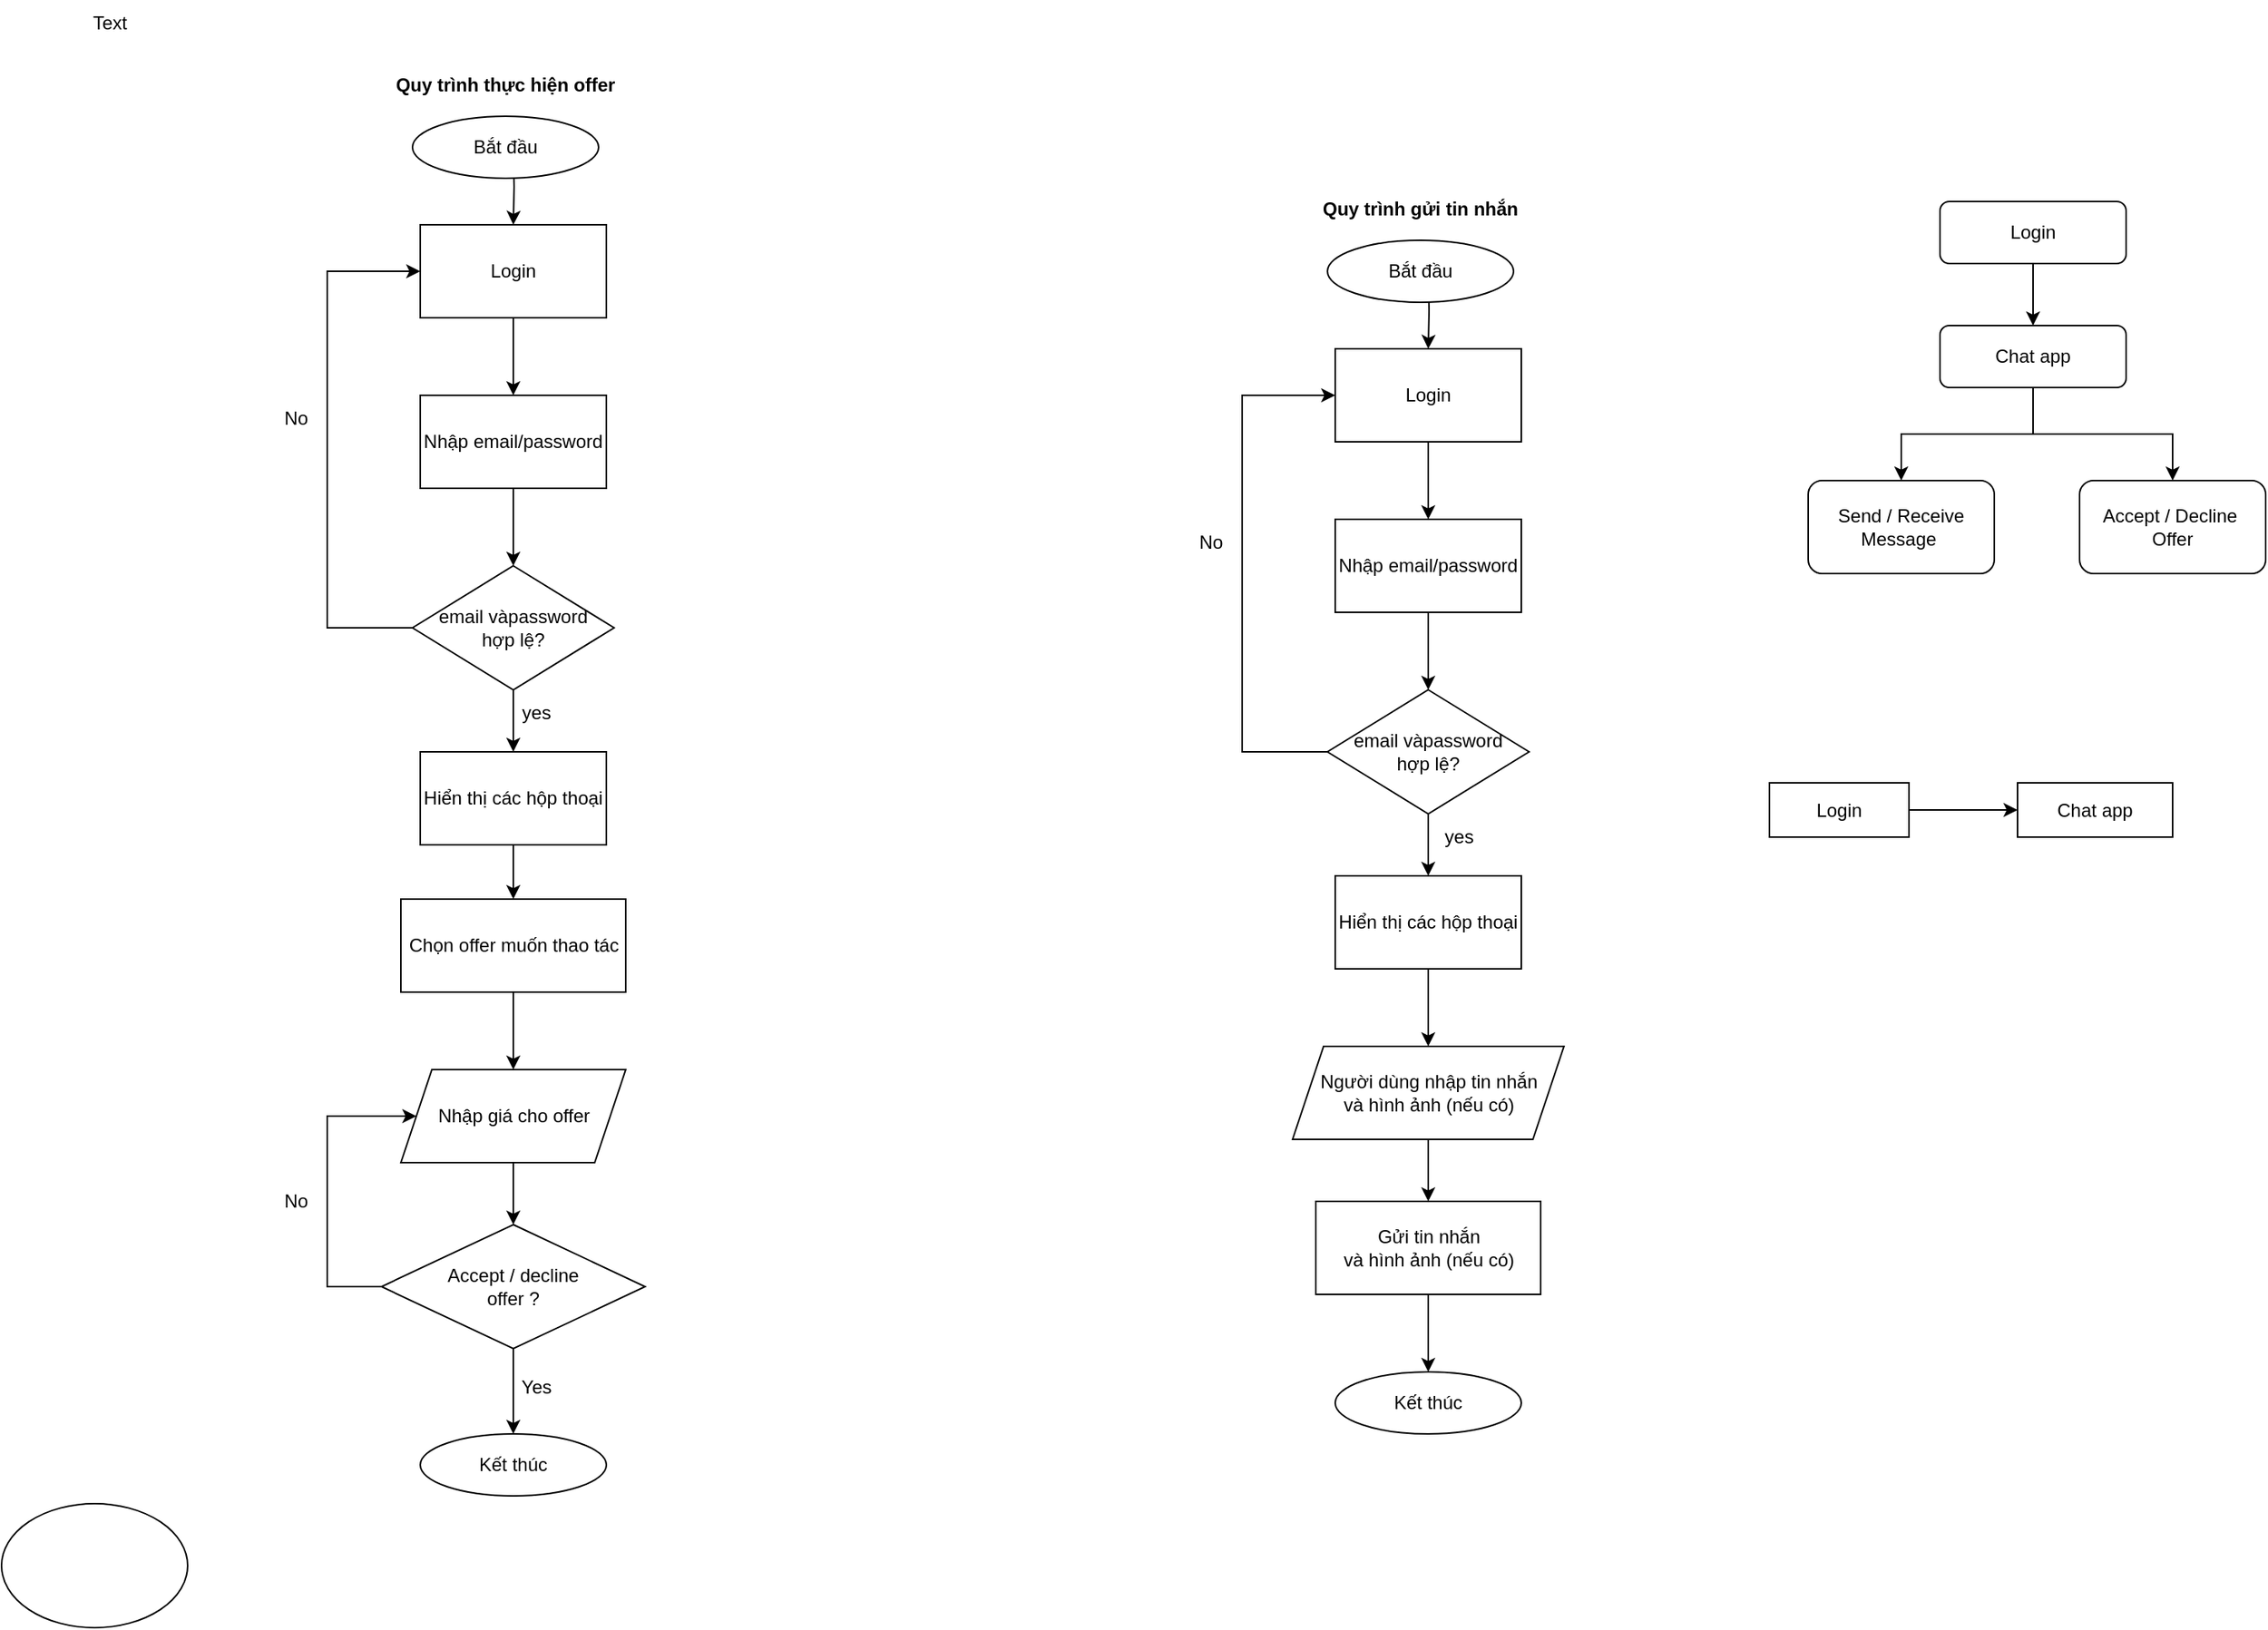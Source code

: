 <mxfile version="24.4.14" type="github">
  <diagram name="Page-1" id="FsJ9IN1DXKN0ybxhipiX">
    <mxGraphModel dx="2284" dy="746" grid="1" gridSize="10" guides="1" tooltips="1" connect="1" arrows="1" fold="1" page="1" pageScale="1" pageWidth="850" pageHeight="1100" math="0" shadow="0">
      <root>
        <mxCell id="0" />
        <mxCell id="1" parent="0" />
        <mxCell id="zj8NO0IGrwKYI-p0xuvi-51" style="edgeStyle=orthogonalEdgeStyle;rounded=0;orthogonalLoop=1;jettySize=auto;html=1;entryX=0.5;entryY=0;entryDx=0;entryDy=0;" parent="1" source="zj8NO0IGrwKYI-p0xuvi-30" target="zj8NO0IGrwKYI-p0xuvi-49" edge="1">
          <mxGeometry relative="1" as="geometry" />
        </mxCell>
        <mxCell id="zj8NO0IGrwKYI-p0xuvi-52" style="edgeStyle=orthogonalEdgeStyle;rounded=0;orthogonalLoop=1;jettySize=auto;html=1;entryX=0.5;entryY=0;entryDx=0;entryDy=0;" parent="1" source="zj8NO0IGrwKYI-p0xuvi-30" target="zj8NO0IGrwKYI-p0xuvi-50" edge="1">
          <mxGeometry relative="1" as="geometry" />
        </mxCell>
        <mxCell id="zj8NO0IGrwKYI-p0xuvi-30" value="Chat app" style="rounded=1;whiteSpace=wrap;html=1;" parent="1" vertex="1">
          <mxGeometry x="510" y="220" width="120" height="40" as="geometry" />
        </mxCell>
        <mxCell id="zj8NO0IGrwKYI-p0xuvi-31" style="edgeStyle=orthogonalEdgeStyle;rounded=0;orthogonalLoop=1;jettySize=auto;html=1;entryX=0.5;entryY=0;entryDx=0;entryDy=0;" parent="1" target="zj8NO0IGrwKYI-p0xuvi-33" edge="1">
          <mxGeometry relative="1" as="geometry">
            <mxPoint x="180" y="185" as="sourcePoint" />
          </mxGeometry>
        </mxCell>
        <mxCell id="zj8NO0IGrwKYI-p0xuvi-32" style="edgeStyle=orthogonalEdgeStyle;rounded=0;orthogonalLoop=1;jettySize=auto;html=1;entryX=0.5;entryY=0;entryDx=0;entryDy=0;" parent="1" source="zj8NO0IGrwKYI-p0xuvi-33" target="zj8NO0IGrwKYI-p0xuvi-36" edge="1">
          <mxGeometry relative="1" as="geometry" />
        </mxCell>
        <mxCell id="zj8NO0IGrwKYI-p0xuvi-33" value="Login" style="rounded=0;whiteSpace=wrap;html=1;" parent="1" vertex="1">
          <mxGeometry x="120" y="235" width="120" height="60" as="geometry" />
        </mxCell>
        <mxCell id="zj8NO0IGrwKYI-p0xuvi-34" value="Bắt đầu" style="ellipse;whiteSpace=wrap;html=1;" parent="1" vertex="1">
          <mxGeometry x="115" y="165" width="120" height="40" as="geometry" />
        </mxCell>
        <mxCell id="zj8NO0IGrwKYI-p0xuvi-35" style="edgeStyle=orthogonalEdgeStyle;rounded=0;orthogonalLoop=1;jettySize=auto;html=1;" parent="1" source="zj8NO0IGrwKYI-p0xuvi-36" target="zj8NO0IGrwKYI-p0xuvi-39" edge="1">
          <mxGeometry relative="1" as="geometry" />
        </mxCell>
        <mxCell id="zj8NO0IGrwKYI-p0xuvi-36" value="Nhập email/password" style="rounded=0;whiteSpace=wrap;html=1;" parent="1" vertex="1">
          <mxGeometry x="120" y="345" width="120" height="60" as="geometry" />
        </mxCell>
        <mxCell id="zj8NO0IGrwKYI-p0xuvi-37" style="edgeStyle=orthogonalEdgeStyle;rounded=0;orthogonalLoop=1;jettySize=auto;html=1;entryX=0.5;entryY=0;entryDx=0;entryDy=0;" parent="1" source="zj8NO0IGrwKYI-p0xuvi-39" target="zj8NO0IGrwKYI-p0xuvi-41" edge="1">
          <mxGeometry relative="1" as="geometry" />
        </mxCell>
        <mxCell id="zj8NO0IGrwKYI-p0xuvi-38" style="edgeStyle=orthogonalEdgeStyle;rounded=0;orthogonalLoop=1;jettySize=auto;html=1;exitX=0;exitY=0.5;exitDx=0;exitDy=0;entryX=0;entryY=0.5;entryDx=0;entryDy=0;" parent="1" source="zj8NO0IGrwKYI-p0xuvi-39" target="zj8NO0IGrwKYI-p0xuvi-33" edge="1">
          <mxGeometry relative="1" as="geometry">
            <mxPoint x="-10" y="285" as="targetPoint" />
            <Array as="points">
              <mxPoint x="60" y="495" />
              <mxPoint x="60" y="265" />
            </Array>
          </mxGeometry>
        </mxCell>
        <mxCell id="zj8NO0IGrwKYI-p0xuvi-39" value="email vàpassword&lt;div&gt;hợp lệ?&lt;/div&gt;" style="rhombus;whiteSpace=wrap;html=1;" parent="1" vertex="1">
          <mxGeometry x="115" y="455" width="130" height="80" as="geometry" />
        </mxCell>
        <mxCell id="zj8NO0IGrwKYI-p0xuvi-40" style="edgeStyle=orthogonalEdgeStyle;rounded=0;orthogonalLoop=1;jettySize=auto;html=1;entryX=0.5;entryY=0;entryDx=0;entryDy=0;" parent="1" source="zj8NO0IGrwKYI-p0xuvi-41" edge="1">
          <mxGeometry relative="1" as="geometry">
            <mxPoint x="180" y="685" as="targetPoint" />
          </mxGeometry>
        </mxCell>
        <mxCell id="zj8NO0IGrwKYI-p0xuvi-41" value="Hiển thị các hộp thoại" style="rounded=0;whiteSpace=wrap;html=1;" parent="1" vertex="1">
          <mxGeometry x="120" y="575" width="120" height="60" as="geometry" />
        </mxCell>
        <mxCell id="zj8NO0IGrwKYI-p0xuvi-42" style="edgeStyle=orthogonalEdgeStyle;rounded=0;orthogonalLoop=1;jettySize=auto;html=1;entryX=0.5;entryY=0;entryDx=0;entryDy=0;" parent="1" source="zj8NO0IGrwKYI-p0xuvi-43" target="zj8NO0IGrwKYI-p0xuvi-45" edge="1">
          <mxGeometry relative="1" as="geometry" />
        </mxCell>
        <mxCell id="zj8NO0IGrwKYI-p0xuvi-43" value="Người dùng nhập tin nhắn&lt;div&gt;và hình ảnh (nếu có)&lt;/div&gt;" style="shape=parallelogram;perimeter=parallelogramPerimeter;whiteSpace=wrap;html=1;fixedSize=1;" parent="1" vertex="1">
          <mxGeometry x="92.5" y="685" width="175" height="60" as="geometry" />
        </mxCell>
        <mxCell id="zj8NO0IGrwKYI-p0xuvi-44" style="edgeStyle=orthogonalEdgeStyle;rounded=0;orthogonalLoop=1;jettySize=auto;html=1;entryX=0.5;entryY=0;entryDx=0;entryDy=0;" parent="1" source="zj8NO0IGrwKYI-p0xuvi-45" target="zj8NO0IGrwKYI-p0xuvi-46" edge="1">
          <mxGeometry relative="1" as="geometry" />
        </mxCell>
        <mxCell id="zj8NO0IGrwKYI-p0xuvi-45" value="Gửi tin nhắn&lt;div&gt;và hình ảnh (nếu có)&lt;/div&gt;" style="rounded=0;whiteSpace=wrap;html=1;" parent="1" vertex="1">
          <mxGeometry x="107.5" y="785" width="145" height="60" as="geometry" />
        </mxCell>
        <mxCell id="zj8NO0IGrwKYI-p0xuvi-46" value="Kết thúc" style="ellipse;whiteSpace=wrap;html=1;" parent="1" vertex="1">
          <mxGeometry x="120" y="895" width="120" height="40" as="geometry" />
        </mxCell>
        <mxCell id="zj8NO0IGrwKYI-p0xuvi-47" value="yes" style="text;html=1;align=center;verticalAlign=middle;whiteSpace=wrap;rounded=0;" parent="1" vertex="1">
          <mxGeometry x="170" y="535" width="60" height="30" as="geometry" />
        </mxCell>
        <mxCell id="zj8NO0IGrwKYI-p0xuvi-48" value="No" style="text;html=1;align=center;verticalAlign=middle;whiteSpace=wrap;rounded=0;" parent="1" vertex="1">
          <mxGeometry x="10" y="345" width="60" height="30" as="geometry" />
        </mxCell>
        <mxCell id="zj8NO0IGrwKYI-p0xuvi-49" value="Send /&amp;nbsp;Receive Message&amp;nbsp;" style="rounded=1;whiteSpace=wrap;html=1;" parent="1" vertex="1">
          <mxGeometry x="425" y="320" width="120" height="60" as="geometry" />
        </mxCell>
        <mxCell id="zj8NO0IGrwKYI-p0xuvi-50" value="Accept / Decline&amp;nbsp;&lt;div&gt;Offer&lt;/div&gt;" style="rounded=1;whiteSpace=wrap;html=1;" parent="1" vertex="1">
          <mxGeometry x="600" y="320" width="120" height="60" as="geometry" />
        </mxCell>
        <mxCell id="zj8NO0IGrwKYI-p0xuvi-54" style="edgeStyle=orthogonalEdgeStyle;rounded=0;orthogonalLoop=1;jettySize=auto;html=1;" parent="1" source="zj8NO0IGrwKYI-p0xuvi-53" target="zj8NO0IGrwKYI-p0xuvi-30" edge="1">
          <mxGeometry relative="1" as="geometry" />
        </mxCell>
        <mxCell id="zj8NO0IGrwKYI-p0xuvi-53" value="Login" style="rounded=1;whiteSpace=wrap;html=1;" parent="1" vertex="1">
          <mxGeometry x="510" y="140" width="120" height="40" as="geometry" />
        </mxCell>
        <mxCell id="zj8NO0IGrwKYI-p0xuvi-58" style="edgeStyle=orthogonalEdgeStyle;rounded=0;orthogonalLoop=1;jettySize=auto;html=1;entryX=0;entryY=0.5;entryDx=0;entryDy=0;" parent="1" source="zj8NO0IGrwKYI-p0xuvi-55" target="zj8NO0IGrwKYI-p0xuvi-57" edge="1">
          <mxGeometry relative="1" as="geometry" />
        </mxCell>
        <mxCell id="zj8NO0IGrwKYI-p0xuvi-55" value="Login" style="rounded=0;whiteSpace=wrap;html=1;" parent="1" vertex="1">
          <mxGeometry x="400" y="515" width="90" height="35" as="geometry" />
        </mxCell>
        <mxCell id="zj8NO0IGrwKYI-p0xuvi-57" value="Chat app" style="rounded=0;whiteSpace=wrap;html=1;" parent="1" vertex="1">
          <mxGeometry x="560" y="515" width="100" height="35" as="geometry" />
        </mxCell>
        <mxCell id="zj8NO0IGrwKYI-p0xuvi-59" value="&lt;b&gt;Quy trình gửi tin nhắn&lt;/b&gt;" style="text;html=1;align=center;verticalAlign=middle;whiteSpace=wrap;rounded=0;" parent="1" vertex="1">
          <mxGeometry x="80" y="130" width="190" height="30" as="geometry" />
        </mxCell>
        <mxCell id="zj8NO0IGrwKYI-p0xuvi-61" style="edgeStyle=orthogonalEdgeStyle;rounded=0;orthogonalLoop=1;jettySize=auto;html=1;entryX=0.5;entryY=0;entryDx=0;entryDy=0;" parent="1" target="zj8NO0IGrwKYI-p0xuvi-63" edge="1">
          <mxGeometry relative="1" as="geometry">
            <mxPoint x="-410" y="105" as="sourcePoint" />
          </mxGeometry>
        </mxCell>
        <mxCell id="zj8NO0IGrwKYI-p0xuvi-62" style="edgeStyle=orthogonalEdgeStyle;rounded=0;orthogonalLoop=1;jettySize=auto;html=1;entryX=0.5;entryY=0;entryDx=0;entryDy=0;" parent="1" source="zj8NO0IGrwKYI-p0xuvi-63" target="zj8NO0IGrwKYI-p0xuvi-66" edge="1">
          <mxGeometry relative="1" as="geometry" />
        </mxCell>
        <mxCell id="zj8NO0IGrwKYI-p0xuvi-63" value="Login" style="rounded=0;whiteSpace=wrap;html=1;" parent="1" vertex="1">
          <mxGeometry x="-470" y="155" width="120" height="60" as="geometry" />
        </mxCell>
        <mxCell id="zj8NO0IGrwKYI-p0xuvi-64" value="Bắt đầu" style="ellipse;whiteSpace=wrap;html=1;" parent="1" vertex="1">
          <mxGeometry x="-475" y="85" width="120" height="40" as="geometry" />
        </mxCell>
        <mxCell id="zj8NO0IGrwKYI-p0xuvi-65" style="edgeStyle=orthogonalEdgeStyle;rounded=0;orthogonalLoop=1;jettySize=auto;html=1;" parent="1" source="zj8NO0IGrwKYI-p0xuvi-66" target="zj8NO0IGrwKYI-p0xuvi-69" edge="1">
          <mxGeometry relative="1" as="geometry" />
        </mxCell>
        <mxCell id="zj8NO0IGrwKYI-p0xuvi-66" value="Nhập email/password" style="rounded=0;whiteSpace=wrap;html=1;" parent="1" vertex="1">
          <mxGeometry x="-470" y="265" width="120" height="60" as="geometry" />
        </mxCell>
        <mxCell id="zj8NO0IGrwKYI-p0xuvi-67" style="edgeStyle=orthogonalEdgeStyle;rounded=0;orthogonalLoop=1;jettySize=auto;html=1;entryX=0.5;entryY=0;entryDx=0;entryDy=0;" parent="1" source="zj8NO0IGrwKYI-p0xuvi-69" target="zj8NO0IGrwKYI-p0xuvi-71" edge="1">
          <mxGeometry relative="1" as="geometry" />
        </mxCell>
        <mxCell id="zj8NO0IGrwKYI-p0xuvi-68" style="edgeStyle=orthogonalEdgeStyle;rounded=0;orthogonalLoop=1;jettySize=auto;html=1;exitX=0;exitY=0.5;exitDx=0;exitDy=0;entryX=0;entryY=0.5;entryDx=0;entryDy=0;" parent="1" source="zj8NO0IGrwKYI-p0xuvi-69" target="zj8NO0IGrwKYI-p0xuvi-63" edge="1">
          <mxGeometry relative="1" as="geometry">
            <mxPoint x="-600" y="205" as="targetPoint" />
            <Array as="points">
              <mxPoint x="-530" y="415" />
              <mxPoint x="-530" y="185" />
            </Array>
          </mxGeometry>
        </mxCell>
        <mxCell id="zj8NO0IGrwKYI-p0xuvi-69" value="email vàpassword&lt;div&gt;hợp lệ?&lt;/div&gt;" style="rhombus;whiteSpace=wrap;html=1;" parent="1" vertex="1">
          <mxGeometry x="-475" y="375" width="130" height="80" as="geometry" />
        </mxCell>
        <mxCell id="zj8NO0IGrwKYI-p0xuvi-81" style="edgeStyle=orthogonalEdgeStyle;rounded=0;orthogonalLoop=1;jettySize=auto;html=1;entryX=0.5;entryY=0;entryDx=0;entryDy=0;" parent="1" source="zj8NO0IGrwKYI-p0xuvi-71" target="zj8NO0IGrwKYI-p0xuvi-75" edge="1">
          <mxGeometry relative="1" as="geometry" />
        </mxCell>
        <mxCell id="zj8NO0IGrwKYI-p0xuvi-71" value="Hiển thị các hộp thoại" style="rounded=0;whiteSpace=wrap;html=1;" parent="1" vertex="1">
          <mxGeometry x="-470" y="495" width="120" height="60" as="geometry" />
        </mxCell>
        <mxCell id="zj8NO0IGrwKYI-p0xuvi-84" style="edgeStyle=orthogonalEdgeStyle;rounded=0;orthogonalLoop=1;jettySize=auto;html=1;entryX=0.5;entryY=0;entryDx=0;entryDy=0;" parent="1" source="zj8NO0IGrwKYI-p0xuvi-75" target="zj8NO0IGrwKYI-p0xuvi-83" edge="1">
          <mxGeometry relative="1" as="geometry" />
        </mxCell>
        <mxCell id="zj8NO0IGrwKYI-p0xuvi-75" value="Chọn offer muốn thao tác" style="rounded=0;whiteSpace=wrap;html=1;" parent="1" vertex="1">
          <mxGeometry x="-482.5" y="590" width="145" height="60" as="geometry" />
        </mxCell>
        <mxCell id="zj8NO0IGrwKYI-p0xuvi-76" value="Kết thúc" style="ellipse;whiteSpace=wrap;html=1;" parent="1" vertex="1">
          <mxGeometry x="-470" y="935" width="120" height="40" as="geometry" />
        </mxCell>
        <mxCell id="zj8NO0IGrwKYI-p0xuvi-77" value="yes" style="text;html=1;align=center;verticalAlign=middle;whiteSpace=wrap;rounded=0;" parent="1" vertex="1">
          <mxGeometry x="-425" y="455" width="60" height="30" as="geometry" />
        </mxCell>
        <mxCell id="zj8NO0IGrwKYI-p0xuvi-78" value="No" style="text;html=1;align=center;verticalAlign=middle;whiteSpace=wrap;rounded=0;" parent="1" vertex="1">
          <mxGeometry x="-580" y="265" width="60" height="30" as="geometry" />
        </mxCell>
        <mxCell id="zj8NO0IGrwKYI-p0xuvi-79" value="&lt;b&gt;Quy trình thực hiện offer&lt;/b&gt;" style="text;html=1;align=center;verticalAlign=middle;whiteSpace=wrap;rounded=0;" parent="1" vertex="1">
          <mxGeometry x="-510" y="50" width="190" height="30" as="geometry" />
        </mxCell>
        <mxCell id="zj8NO0IGrwKYI-p0xuvi-89" style="edgeStyle=orthogonalEdgeStyle;rounded=0;orthogonalLoop=1;jettySize=auto;html=1;entryX=0.5;entryY=0;entryDx=0;entryDy=0;" parent="1" source="zj8NO0IGrwKYI-p0xuvi-82" target="zj8NO0IGrwKYI-p0xuvi-76" edge="1">
          <mxGeometry relative="1" as="geometry" />
        </mxCell>
        <mxCell id="zj8NO0IGrwKYI-p0xuvi-91" style="edgeStyle=orthogonalEdgeStyle;rounded=0;orthogonalLoop=1;jettySize=auto;html=1;" parent="1" source="zj8NO0IGrwKYI-p0xuvi-82" target="zj8NO0IGrwKYI-p0xuvi-83" edge="1">
          <mxGeometry relative="1" as="geometry">
            <mxPoint x="-570" y="730" as="targetPoint" />
            <Array as="points">
              <mxPoint x="-530" y="840" />
              <mxPoint x="-530" y="730" />
            </Array>
          </mxGeometry>
        </mxCell>
        <mxCell id="zj8NO0IGrwKYI-p0xuvi-82" value="Accept /&amp;nbsp;decline&lt;div&gt;offer ?&lt;/div&gt;" style="rhombus;whiteSpace=wrap;html=1;" parent="1" vertex="1">
          <mxGeometry x="-495" y="800" width="170" height="80" as="geometry" />
        </mxCell>
        <mxCell id="zj8NO0IGrwKYI-p0xuvi-85" style="edgeStyle=orthogonalEdgeStyle;rounded=0;orthogonalLoop=1;jettySize=auto;html=1;entryX=0.5;entryY=0;entryDx=0;entryDy=0;" parent="1" source="zj8NO0IGrwKYI-p0xuvi-83" target="zj8NO0IGrwKYI-p0xuvi-82" edge="1">
          <mxGeometry relative="1" as="geometry" />
        </mxCell>
        <mxCell id="zj8NO0IGrwKYI-p0xuvi-83" value="Nhập giá cho offer" style="shape=parallelogram;perimeter=parallelogramPerimeter;whiteSpace=wrap;html=1;fixedSize=1;" parent="1" vertex="1">
          <mxGeometry x="-482.5" y="700" width="145" height="60" as="geometry" />
        </mxCell>
        <mxCell id="zj8NO0IGrwKYI-p0xuvi-92" value="Yes" style="text;html=1;align=center;verticalAlign=middle;whiteSpace=wrap;rounded=0;" parent="1" vertex="1">
          <mxGeometry x="-425" y="890" width="60" height="30" as="geometry" />
        </mxCell>
        <mxCell id="zj8NO0IGrwKYI-p0xuvi-93" value="No" style="text;html=1;align=center;verticalAlign=middle;whiteSpace=wrap;rounded=0;" parent="1" vertex="1">
          <mxGeometry x="-580" y="770" width="60" height="30" as="geometry" />
        </mxCell>
        <mxCell id="zj8NO0IGrwKYI-p0xuvi-94" value="" style="ellipse;whiteSpace=wrap;html=1;" parent="1" vertex="1">
          <mxGeometry x="-740" y="980" width="120" height="80" as="geometry" />
        </mxCell>
        <mxCell id="zj8NO0IGrwKYI-p0xuvi-96" value="Text" style="text;html=1;align=center;verticalAlign=middle;whiteSpace=wrap;rounded=0;" parent="1" vertex="1">
          <mxGeometry x="-700" y="10" width="60" height="30" as="geometry" />
        </mxCell>
      </root>
    </mxGraphModel>
  </diagram>
</mxfile>

